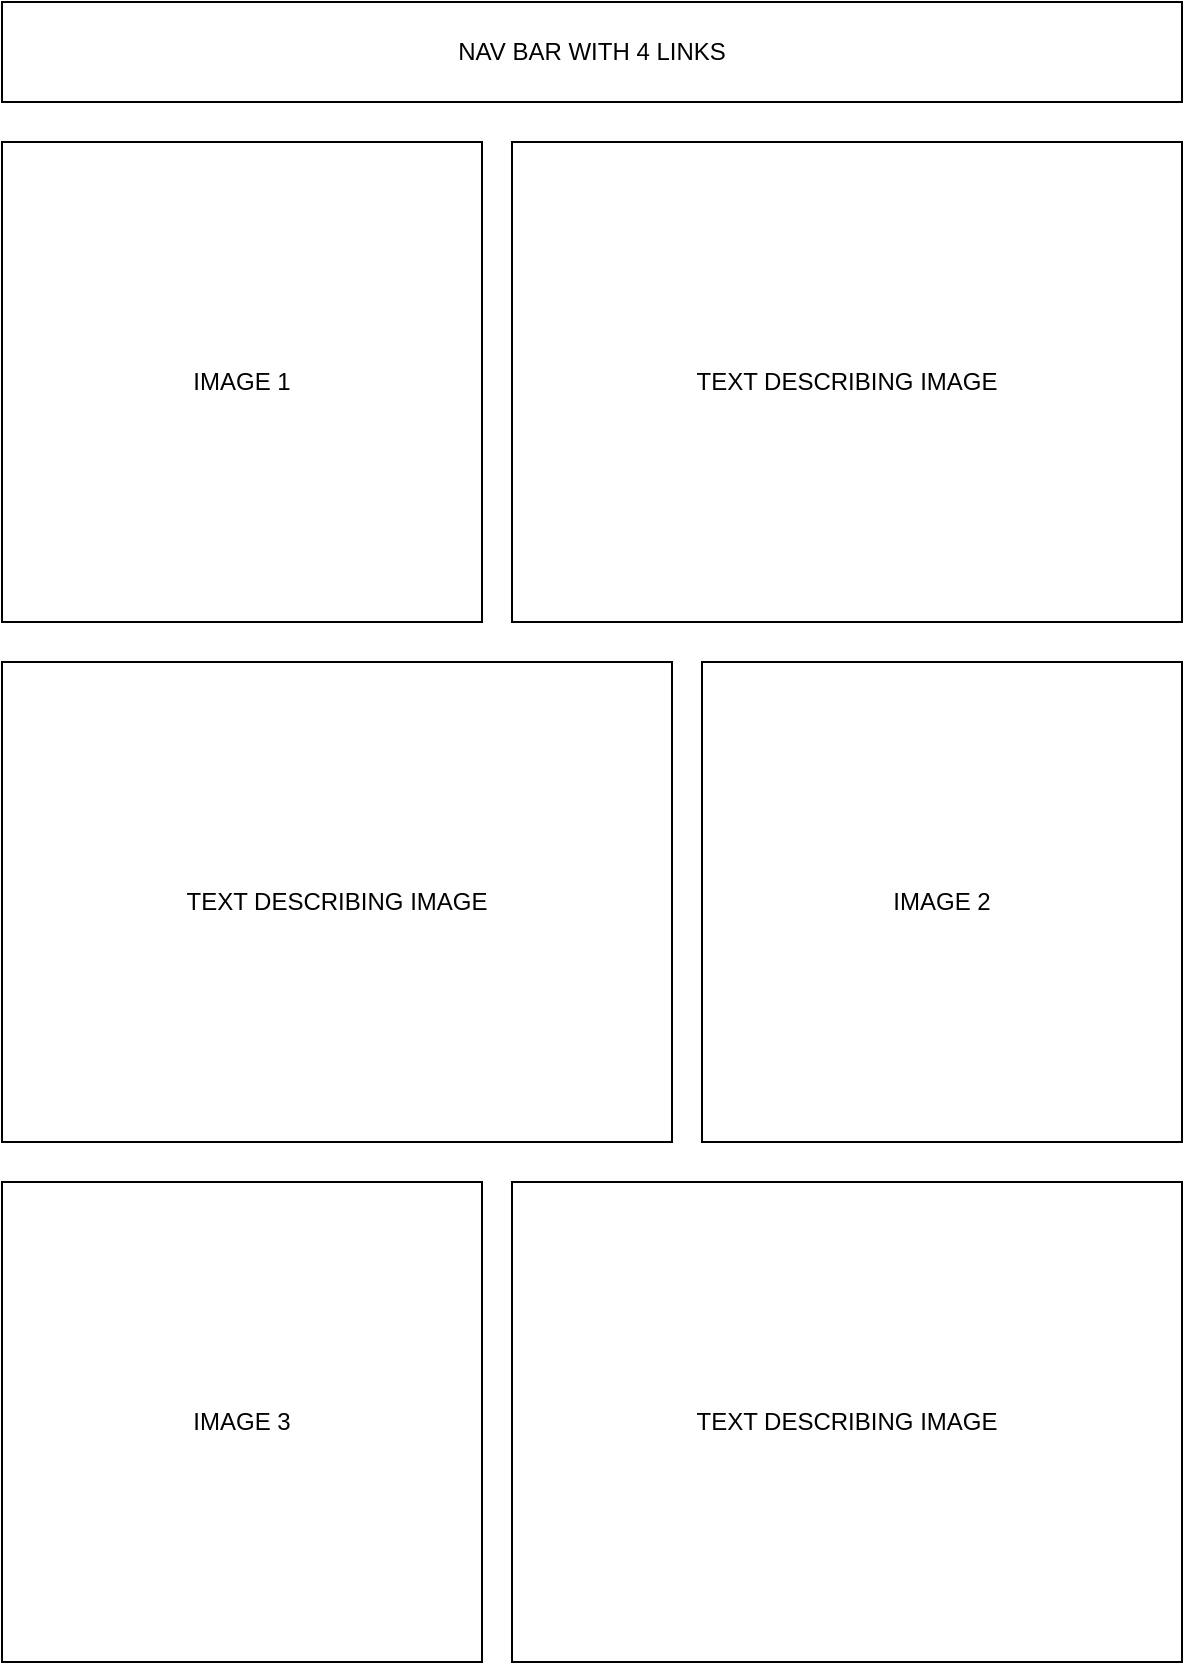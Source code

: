 <mxfile version="12.1.3" type="device" pages="1"><diagram id="pZkWcJFRRA5_onEbNzj4" name="Page-1"><mxGraphModel dx="1024" dy="485" grid="1" gridSize="10" guides="1" tooltips="1" connect="1" arrows="1" fold="1" page="1" pageScale="1" pageWidth="850" pageHeight="1100" math="0" shadow="0"><root><mxCell id="0"/><mxCell id="1" parent="0"/><mxCell id="Iwt7emSVHKKqMxqIA_Uk-1" value="NAV BAR WITH 4 LINKS" style="rounded=0;whiteSpace=wrap;html=1;" vertex="1" parent="1"><mxGeometry x="120" y="20" width="590" height="50" as="geometry"/></mxCell><mxCell id="Iwt7emSVHKKqMxqIA_Uk-2" value="IMAGE 1" style="whiteSpace=wrap;html=1;aspect=fixed;" vertex="1" parent="1"><mxGeometry x="120" y="90" width="240" height="240" as="geometry"/></mxCell><mxCell id="Iwt7emSVHKKqMxqIA_Uk-4" value="TEXT DESCRIBING IMAGE" style="rounded=0;whiteSpace=wrap;html=1;" vertex="1" parent="1"><mxGeometry x="375" y="90" width="335" height="240" as="geometry"/></mxCell><mxCell id="Iwt7emSVHKKqMxqIA_Uk-6" value="IMAGE 2" style="whiteSpace=wrap;html=1;aspect=fixed;" vertex="1" parent="1"><mxGeometry x="470" y="350" width="240" height="240" as="geometry"/></mxCell><mxCell id="Iwt7emSVHKKqMxqIA_Uk-7" value="TEXT DESCRIBING IMAGE" style="rounded=0;whiteSpace=wrap;html=1;" vertex="1" parent="1"><mxGeometry x="120" y="350" width="335" height="240" as="geometry"/></mxCell><mxCell id="Iwt7emSVHKKqMxqIA_Uk-8" value="IMAGE 3" style="whiteSpace=wrap;html=1;aspect=fixed;" vertex="1" parent="1"><mxGeometry x="120" y="610" width="240" height="240" as="geometry"/></mxCell><mxCell id="Iwt7emSVHKKqMxqIA_Uk-9" value="TEXT DESCRIBING IMAGE" style="rounded=0;whiteSpace=wrap;html=1;" vertex="1" parent="1"><mxGeometry x="375" y="610" width="335" height="240" as="geometry"/></mxCell></root></mxGraphModel></diagram></mxfile>